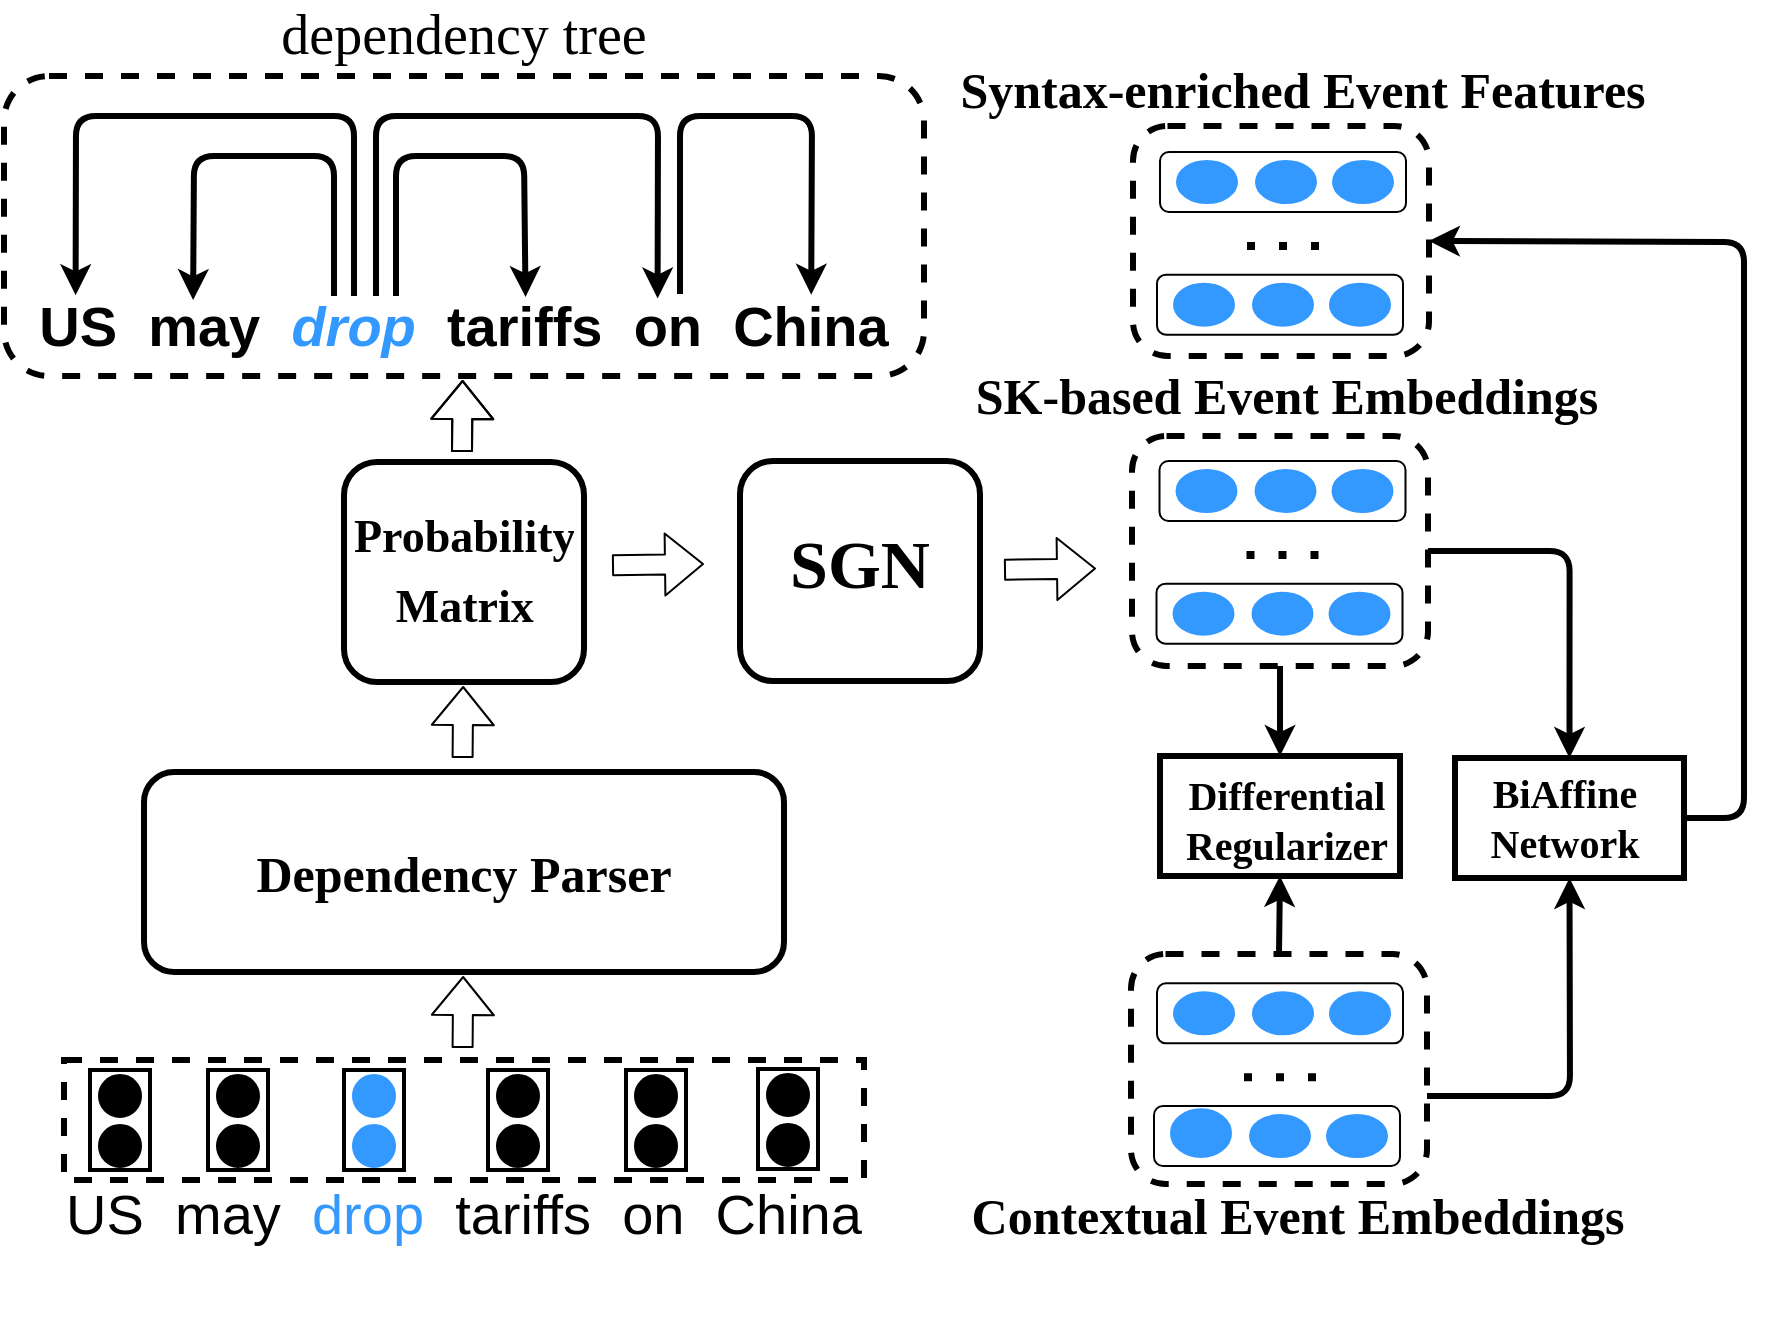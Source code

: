 <mxfile version="20.8.20" type="github">
  <diagram id="NiAK85DJf5zLJbzDnwLv" name="第 1 页">
    <mxGraphModel dx="2577" dy="2084" grid="1" gridSize="10" guides="1" tooltips="1" connect="1" arrows="1" fold="1" page="1" pageScale="1" pageWidth="827" pageHeight="1169" math="0" shadow="0">
      <root>
        <mxCell id="0" />
        <mxCell id="1" parent="0" />
        <mxCell id="IjzishjyidC8sh-iXdDE-1" value="" style="rounded=1;whiteSpace=wrap;html=1;dashed=1;strokeWidth=3;" parent="1" vertex="1">
          <mxGeometry x="-780" y="-1075" width="460" height="150" as="geometry" />
        </mxCell>
        <mxCell id="IjzishjyidC8sh-iXdDE-2" value="&lt;b style=&quot;font-size: 28px;&quot;&gt;US&amp;nbsp; may&amp;nbsp; &lt;i&gt;&lt;font style=&quot;font-size: 28px;&quot; color=&quot;#3399ff&quot;&gt;drop&lt;/font&gt;&lt;/i&gt;&amp;nbsp; tariffs&amp;nbsp; on&amp;nbsp; China&lt;/b&gt;" style="text;html=1;strokeColor=none;fillColor=none;align=center;verticalAlign=middle;whiteSpace=wrap;rounded=0;fontSize=29;" parent="1" vertex="1">
          <mxGeometry x="-770" y="-965" width="440" height="30" as="geometry" />
        </mxCell>
        <mxCell id="IjzishjyidC8sh-iXdDE-6" value="" style="endArrow=classic;html=1;rounded=1;fontSize=29;entryX=0.07;entryY=-0.013;entryDx=0;entryDy=0;entryPerimeter=0;strokeWidth=3;" parent="1" edge="1">
          <mxGeometry width="50" height="50" relative="1" as="geometry">
            <mxPoint x="-605" y="-965" as="sourcePoint" />
            <mxPoint x="-744.2" y="-965.39" as="targetPoint" />
            <Array as="points">
              <mxPoint x="-605" y="-1055" />
              <mxPoint x="-744" y="-1055" />
            </Array>
          </mxGeometry>
        </mxCell>
        <mxCell id="IjzishjyidC8sh-iXdDE-7" value="" style="endArrow=classic;html=1;rounded=1;fontSize=29;entryX=0.199;entryY=0.067;entryDx=0;entryDy=0;entryPerimeter=0;strokeWidth=3;" parent="1" edge="1">
          <mxGeometry width="50" height="50" relative="1" as="geometry">
            <mxPoint x="-615" y="-965" as="sourcePoint" />
            <mxPoint x="-685.44" y="-962.99" as="targetPoint" />
            <Array as="points">
              <mxPoint x="-615" y="-1035" />
              <mxPoint x="-685" y="-1035" />
            </Array>
          </mxGeometry>
        </mxCell>
        <mxCell id="IjzishjyidC8sh-iXdDE-8" value="" style="endArrow=classic;html=1;rounded=1;fontSize=29;entryX=0.72;entryY=0.04;entryDx=0;entryDy=0;entryPerimeter=0;strokeWidth=3;" parent="1" target="IjzishjyidC8sh-iXdDE-2" edge="1">
          <mxGeometry width="50" height="50" relative="1" as="geometry">
            <mxPoint x="-594" y="-965" as="sourcePoint" />
            <mxPoint x="-460" y="-965" as="targetPoint" />
            <Array as="points">
              <mxPoint x="-594" y="-1055" />
              <mxPoint x="-453" y="-1055" />
            </Array>
          </mxGeometry>
        </mxCell>
        <mxCell id="IjzishjyidC8sh-iXdDE-9" value="" style="endArrow=classic;html=1;rounded=1;fontSize=29;entryX=0.579;entryY=0.016;entryDx=0;entryDy=0;entryPerimeter=0;strokeWidth=3;" parent="1" edge="1">
          <mxGeometry width="50" height="50" relative="1" as="geometry">
            <mxPoint x="-584" y="-965" as="sourcePoint" />
            <mxPoint x="-519.24" y="-964.52" as="targetPoint" />
            <Array as="points">
              <mxPoint x="-584" y="-1035" />
              <mxPoint x="-520" y="-1035" />
            </Array>
          </mxGeometry>
        </mxCell>
        <mxCell id="IjzishjyidC8sh-iXdDE-10" value="" style="endArrow=classic;html=1;rounded=1;fontSize=29;entryX=0.89;entryY=-0.022;entryDx=0;entryDy=0;entryPerimeter=0;strokeWidth=3;" parent="1" edge="1">
          <mxGeometry width="50" height="50" relative="1" as="geometry">
            <mxPoint x="-442" y="-966" as="sourcePoint" />
            <mxPoint x="-376.4" y="-965.66" as="targetPoint" />
            <Array as="points">
              <mxPoint x="-442" y="-1055" />
              <mxPoint x="-376" y="-1055" />
            </Array>
          </mxGeometry>
        </mxCell>
        <mxCell id="IjzishjyidC8sh-iXdDE-11" value="" style="shape=flexArrow;endArrow=classic;html=1;rounded=1;fontSize=29;fontColor=#3399FF;exitX=1;exitY=0.5;exitDx=0;exitDy=0;" parent="1" edge="1">
          <mxGeometry width="50" height="50" relative="1" as="geometry">
            <mxPoint x="-476" y="-830.42" as="sourcePoint" />
            <mxPoint x="-430" y="-831" as="targetPoint" />
          </mxGeometry>
        </mxCell>
        <mxCell id="IjzishjyidC8sh-iXdDE-13" value="" style="rounded=1;whiteSpace=wrap;html=1;fontSize=29;fontColor=#3399FF;strokeWidth=3;dashed=1;" parent="1" vertex="1">
          <mxGeometry x="-216" y="-895" width="148" height="115" as="geometry" />
        </mxCell>
        <mxCell id="IjzishjyidC8sh-iXdDE-16" value="" style="rounded=1;whiteSpace=wrap;html=1;fontSize=28;fontColor=#000000;strokeWidth=3;" parent="1" vertex="1">
          <mxGeometry x="-710" y="-727" width="320" height="100" as="geometry" />
        </mxCell>
        <mxCell id="IjzishjyidC8sh-iXdDE-22" value="&lt;font face=&quot;Times New Roman&quot; size=&quot;1&quot; style=&quot;&quot; color=&quot;#000000&quot;&gt;&lt;b style=&quot;font-size: 25px;&quot;&gt;Dependency Parser&lt;/b&gt;&lt;/font&gt;" style="text;strokeColor=none;fillColor=none;align=center;verticalAlign=middle;spacingLeft=4;spacingRight=4;overflow=hidden;points=[[0,0.5],[1,0.5]];portConstraint=eastwest;rotatable=0;whiteSpace=wrap;html=1;fontSize=29;fontColor=#3399FF;" parent="1" vertex="1">
          <mxGeometry x="-660" y="-727" width="220" height="100" as="geometry" />
        </mxCell>
        <mxCell id="IjzishjyidC8sh-iXdDE-25" value="" style="endArrow=classic;html=1;rounded=1;fontSize=28;fontColor=#000000;strokeWidth=3;exitX=0.5;exitY=1;exitDx=0;exitDy=0;entryX=0.5;entryY=0;entryDx=0;entryDy=0;" parent="1" source="IjzishjyidC8sh-iXdDE-13" target="WX6rTb_KlcT80gJSK_jm-60" edge="1">
          <mxGeometry width="50" height="50" relative="1" as="geometry">
            <mxPoint x="49" y="-710" as="sourcePoint" />
            <mxPoint x="109" y="-710" as="targetPoint" />
          </mxGeometry>
        </mxCell>
        <mxCell id="WX6rTb_KlcT80gJSK_jm-2" value="&lt;span style=&quot;font-size: 28px;&quot;&gt;US&amp;nbsp; may&amp;nbsp; &lt;font style=&quot;font-size: 28px;&quot; color=&quot;#3399ff&quot;&gt;drop&lt;/font&gt;&amp;nbsp; tariffs&amp;nbsp; on&amp;nbsp; China&lt;/span&gt;" style="text;html=1;strokeColor=none;fillColor=none;align=center;verticalAlign=middle;whiteSpace=wrap;rounded=0;fontSize=29;" parent="1" vertex="1">
          <mxGeometry x="-770" y="-521" width="440" height="30" as="geometry" />
        </mxCell>
        <mxCell id="WX6rTb_KlcT80gJSK_jm-3" value="" style="rounded=0;whiteSpace=wrap;html=1;dashed=1;strokeWidth=3;" parent="1" vertex="1">
          <mxGeometry x="-750" y="-583" width="400" height="60" as="geometry" />
        </mxCell>
        <mxCell id="WX6rTb_KlcT80gJSK_jm-4" value="" style="rounded=0;whiteSpace=wrap;html=1;strokeWidth=2;rotation=90;" parent="1" vertex="1">
          <mxGeometry x="-747" y="-568" width="50" height="30" as="geometry" />
        </mxCell>
        <mxCell id="WX6rTb_KlcT80gJSK_jm-14" value="" style="ellipse;whiteSpace=wrap;html=1;aspect=fixed;strokeWidth=2;fillColor=#000000;" parent="1" vertex="1">
          <mxGeometry x="-732" y="-575" width="20" height="20" as="geometry" />
        </mxCell>
        <mxCell id="WX6rTb_KlcT80gJSK_jm-23" value="" style="ellipse;whiteSpace=wrap;html=1;aspect=fixed;strokeWidth=2;fillColor=#000000;" parent="1" vertex="1">
          <mxGeometry x="-732" y="-550" width="20" height="20" as="geometry" />
        </mxCell>
        <mxCell id="WX6rTb_KlcT80gJSK_jm-25" value="" style="rounded=0;whiteSpace=wrap;html=1;strokeWidth=2;rotation=90;" parent="1" vertex="1">
          <mxGeometry x="-688" y="-568" width="50" height="30" as="geometry" />
        </mxCell>
        <mxCell id="WX6rTb_KlcT80gJSK_jm-26" value="" style="ellipse;whiteSpace=wrap;html=1;aspect=fixed;strokeWidth=2;fillColor=#000000;" parent="1" vertex="1">
          <mxGeometry x="-673" y="-575" width="20" height="20" as="geometry" />
        </mxCell>
        <mxCell id="WX6rTb_KlcT80gJSK_jm-27" value="" style="ellipse;whiteSpace=wrap;html=1;aspect=fixed;strokeWidth=2;fillColor=#000000;" parent="1" vertex="1">
          <mxGeometry x="-673" y="-550" width="20" height="20" as="geometry" />
        </mxCell>
        <mxCell id="WX6rTb_KlcT80gJSK_jm-31" value="" style="rounded=0;whiteSpace=wrap;html=1;strokeWidth=2;rotation=90;" parent="1" vertex="1">
          <mxGeometry x="-548" y="-568" width="50" height="30" as="geometry" />
        </mxCell>
        <mxCell id="WX6rTb_KlcT80gJSK_jm-32" value="" style="ellipse;whiteSpace=wrap;html=1;aspect=fixed;strokeWidth=2;fillColor=#000000;" parent="1" vertex="1">
          <mxGeometry x="-533" y="-575" width="20" height="20" as="geometry" />
        </mxCell>
        <mxCell id="WX6rTb_KlcT80gJSK_jm-33" value="" style="ellipse;whiteSpace=wrap;html=1;aspect=fixed;strokeWidth=2;fillColor=#000000;" parent="1" vertex="1">
          <mxGeometry x="-533" y="-550" width="20" height="20" as="geometry" />
        </mxCell>
        <mxCell id="WX6rTb_KlcT80gJSK_jm-37" value="" style="rounded=0;whiteSpace=wrap;html=1;strokeWidth=2;rotation=90;" parent="1" vertex="1">
          <mxGeometry x="-413" y="-568.5" width="50" height="30" as="geometry" />
        </mxCell>
        <mxCell id="WX6rTb_KlcT80gJSK_jm-38" value="" style="ellipse;whiteSpace=wrap;html=1;aspect=fixed;strokeWidth=2;fillColor=#000000;" parent="1" vertex="1">
          <mxGeometry x="-398" y="-575.5" width="20" height="20" as="geometry" />
        </mxCell>
        <mxCell id="WX6rTb_KlcT80gJSK_jm-39" value="" style="ellipse;whiteSpace=wrap;html=1;aspect=fixed;strokeWidth=2;fillColor=#000000;" parent="1" vertex="1">
          <mxGeometry x="-398" y="-550.5" width="20" height="20" as="geometry" />
        </mxCell>
        <mxCell id="WX6rTb_KlcT80gJSK_jm-40" value="" style="rounded=0;whiteSpace=wrap;html=1;strokeWidth=2;rotation=90;" parent="1" vertex="1">
          <mxGeometry x="-479" y="-568" width="50" height="30" as="geometry" />
        </mxCell>
        <mxCell id="WX6rTb_KlcT80gJSK_jm-41" value="" style="ellipse;whiteSpace=wrap;html=1;aspect=fixed;strokeWidth=2;fillColor=#000000;" parent="1" vertex="1">
          <mxGeometry x="-464" y="-575" width="20" height="20" as="geometry" />
        </mxCell>
        <mxCell id="WX6rTb_KlcT80gJSK_jm-42" value="" style="ellipse;whiteSpace=wrap;html=1;aspect=fixed;strokeWidth=2;fillColor=#000000;" parent="1" vertex="1">
          <mxGeometry x="-464" y="-550" width="20" height="20" as="geometry" />
        </mxCell>
        <mxCell id="WX6rTb_KlcT80gJSK_jm-43" value="" style="rounded=0;whiteSpace=wrap;html=1;strokeWidth=2;rotation=90;" parent="1" vertex="1">
          <mxGeometry x="-620" y="-568" width="50" height="30" as="geometry" />
        </mxCell>
        <mxCell id="WX6rTb_KlcT80gJSK_jm-44" value="" style="ellipse;whiteSpace=wrap;html=1;aspect=fixed;strokeWidth=2;fillColor=#3399FF;strokeColor=#3399FF;" parent="1" vertex="1">
          <mxGeometry x="-605" y="-575" width="20" height="20" as="geometry" />
        </mxCell>
        <mxCell id="WX6rTb_KlcT80gJSK_jm-45" value="" style="ellipse;whiteSpace=wrap;html=1;aspect=fixed;strokeWidth=2;fillColor=#3399FF;strokeColor=#3399FF;" parent="1" vertex="1">
          <mxGeometry x="-605" y="-550" width="20" height="20" as="geometry" />
        </mxCell>
        <mxCell id="WX6rTb_KlcT80gJSK_jm-46" value="" style="rounded=1;whiteSpace=wrap;html=1;fontSize=29;fontColor=#3399FF;strokeWidth=3;" parent="1" vertex="1">
          <mxGeometry x="-610" y="-882" width="120" height="110" as="geometry" />
        </mxCell>
        <mxCell id="WX6rTb_KlcT80gJSK_jm-47" value="&lt;font face=&quot;Times New Roman&quot; size=&quot;1&quot; style=&quot;&quot; color=&quot;#000000&quot;&gt;&lt;b style=&quot;font-size: 23px;&quot;&gt;Probability Matrix&lt;/b&gt;&lt;/font&gt;" style="text;strokeColor=none;fillColor=none;align=center;verticalAlign=middle;spacingLeft=4;spacingRight=4;overflow=hidden;points=[[0,0.5],[1,0.5]];portConstraint=eastwest;rotatable=0;whiteSpace=wrap;html=1;fontSize=29;fontColor=#3399FF;strokeWidth=4;" parent="1" vertex="1">
          <mxGeometry x="-610" y="-876" width="120" height="92" as="geometry" />
        </mxCell>
        <mxCell id="WX6rTb_KlcT80gJSK_jm-48" value="" style="shape=flexArrow;endArrow=classic;html=1;rounded=1;fontSize=29;fontColor=#3399FF;" parent="1" edge="1">
          <mxGeometry width="50" height="50" relative="1" as="geometry">
            <mxPoint x="-551" y="-887" as="sourcePoint" />
            <mxPoint x="-550.71" y="-923" as="targetPoint" />
          </mxGeometry>
        </mxCell>
        <mxCell id="WX6rTb_KlcT80gJSK_jm-49" value="" style="shape=flexArrow;endArrow=classic;html=1;rounded=1;fontSize=29;fontColor=#3399FF;" parent="1" edge="1">
          <mxGeometry width="50" height="50" relative="1" as="geometry">
            <mxPoint x="-550.71" y="-734" as="sourcePoint" />
            <mxPoint x="-550.42" y="-770" as="targetPoint" />
          </mxGeometry>
        </mxCell>
        <mxCell id="WX6rTb_KlcT80gJSK_jm-50" value="" style="shape=flexArrow;endArrow=classic;html=1;rounded=1;fontSize=29;fontColor=#3399FF;" parent="1" edge="1">
          <mxGeometry width="50" height="50" relative="1" as="geometry">
            <mxPoint x="-551" y="-887" as="sourcePoint" />
            <mxPoint x="-550.71" y="-923" as="targetPoint" />
          </mxGeometry>
        </mxCell>
        <mxCell id="WX6rTb_KlcT80gJSK_jm-51" value="" style="shape=flexArrow;endArrow=classic;html=1;rounded=1;fontSize=29;fontColor=#3399FF;" parent="1" edge="1">
          <mxGeometry width="50" height="50" relative="1" as="geometry">
            <mxPoint x="-550.71" y="-589" as="sourcePoint" />
            <mxPoint x="-550.42" y="-625" as="targetPoint" />
          </mxGeometry>
        </mxCell>
        <mxCell id="WX6rTb_KlcT80gJSK_jm-69" style="edgeStyle=orthogonalEdgeStyle;orthogonalLoop=1;jettySize=auto;html=1;fontFamily=Times New Roman;fontSize=21;exitX=1;exitY=0.5;exitDx=0;exitDy=0;rounded=1;strokeWidth=3;entryX=0.5;entryY=0;entryDx=0;entryDy=0;" parent="1" target="WX6rTb_KlcT80gJSK_jm-64" edge="1" source="IjzishjyidC8sh-iXdDE-13">
          <mxGeometry relative="1" as="geometry">
            <mxPoint x="-68" y="-825" as="sourcePoint" />
            <mxPoint x="5" y="-730" as="targetPoint" />
          </mxGeometry>
        </mxCell>
        <mxCell id="WX6rTb_KlcT80gJSK_jm-57" value="" style="rounded=1;whiteSpace=wrap;html=1;fontSize=29;fontColor=#3399FF;strokeWidth=3;" parent="1" vertex="1">
          <mxGeometry x="-412" y="-882.5" width="120" height="110" as="geometry" />
        </mxCell>
        <mxCell id="WX6rTb_KlcT80gJSK_jm-58" value="&lt;font face=&quot;Times New Roman&quot; size=&quot;1&quot; style=&quot;&quot; color=&quot;#000000&quot;&gt;&lt;b style=&quot;font-size: 34px;&quot;&gt;SGN&lt;/b&gt;&lt;/font&gt;" style="text;strokeColor=none;fillColor=none;align=center;verticalAlign=middle;spacingLeft=4;spacingRight=4;overflow=hidden;points=[[0,0.5],[1,0.5]];portConstraint=eastwest;rotatable=0;whiteSpace=wrap;html=1;fontSize=29;fontColor=#3399FF;strokeWidth=4;" parent="1" vertex="1">
          <mxGeometry x="-412" y="-876.5" width="120" height="92" as="geometry" />
        </mxCell>
        <mxCell id="WX6rTb_KlcT80gJSK_jm-59" value="" style="shape=flexArrow;endArrow=classic;html=1;rounded=1;fontSize=29;fontColor=#3399FF;exitX=1;exitY=0.5;exitDx=0;exitDy=0;" parent="1" edge="1">
          <mxGeometry width="50" height="50" relative="1" as="geometry">
            <mxPoint x="-280" y="-828.13" as="sourcePoint" />
            <mxPoint x="-234" y="-828.71" as="targetPoint" />
          </mxGeometry>
        </mxCell>
        <mxCell id="WX6rTb_KlcT80gJSK_jm-60" value="" style="rounded=0;whiteSpace=wrap;html=1;strokeColor=#000000;strokeWidth=3;fontFamily=Times New Roman;fontSize=34;fillColor=none;gradientColor=default;" parent="1" vertex="1">
          <mxGeometry x="-202" y="-735" width="120" height="60" as="geometry" />
        </mxCell>
        <mxCell id="WX6rTb_KlcT80gJSK_jm-61" value="" style="endArrow=classic;html=1;rounded=1;fontSize=28;fontColor=#000000;strokeWidth=3;entryX=0.5;entryY=1;entryDx=0;entryDy=0;exitX=0.5;exitY=0;exitDx=0;exitDy=0;" parent="1" source="jfLm9SjBavyKU2WEduuq-16" target="WX6rTb_KlcT80gJSK_jm-60" edge="1">
          <mxGeometry width="50" height="50" relative="1" as="geometry">
            <mxPoint x="-143" y="-630" as="sourcePoint" />
            <mxPoint x="-140" y="-670" as="targetPoint" />
          </mxGeometry>
        </mxCell>
        <mxCell id="WX6rTb_KlcT80gJSK_jm-62" value="&lt;p style=&quot;line-height: 60%;&quot;&gt;&lt;font style=&quot;font-size: 20px;&quot;&gt;&lt;b&gt;Differential&lt;br&gt;&lt;/b&gt;&lt;/font&gt;&lt;font style=&quot;font-size: 20px;&quot;&gt;&lt;b&gt;Regularizer&lt;/b&gt;&lt;/font&gt;&lt;/p&gt;" style="text;html=1;strokeColor=none;fillColor=none;align=center;verticalAlign=middle;whiteSpace=wrap;rounded=0;fontSize=34;fontFamily=Times New Roman;" parent="1" vertex="1">
          <mxGeometry x="-227.5" y="-745" width="177" height="80" as="geometry" />
        </mxCell>
        <mxCell id="WX6rTb_KlcT80gJSK_jm-64" value="" style="rounded=0;whiteSpace=wrap;html=1;strokeColor=#000000;strokeWidth=3;fontFamily=Times New Roman;fontSize=34;fillColor=none;gradientColor=default;" parent="1" vertex="1">
          <mxGeometry x="-54.5" y="-734" width="114.5" height="60" as="geometry" />
        </mxCell>
        <mxCell id="WX6rTb_KlcT80gJSK_jm-72" value="&lt;div&gt;dependency&amp;nbsp;&lt;span style=&quot;background-color: initial;&quot;&gt;tree&lt;/span&gt;&lt;/div&gt;" style="text;html=1;strokeColor=none;fillColor=none;align=center;verticalAlign=middle;whiteSpace=wrap;rounded=0;fontSize=28;fontFamily=Times New Roman;" parent="1" vertex="1">
          <mxGeometry x="-650" y="-1111" width="200" height="30" as="geometry" />
        </mxCell>
        <mxCell id="WX6rTb_KlcT80gJSK_jm-78" value="" style="endArrow=classic;html=1;rounded=1;strokeWidth=3;fontFamily=Times New Roman;fontSize=28;entryX=1;entryY=0.5;entryDx=0;entryDy=0;" parent="1" target="jfLm9SjBavyKU2WEduuq-26" edge="1">
          <mxGeometry width="50" height="50" relative="1" as="geometry">
            <mxPoint x="60" y="-704" as="sourcePoint" />
            <mxPoint x="-47.75" y="-1000" as="targetPoint" />
            <Array as="points">
              <mxPoint x="90" y="-704" />
              <mxPoint x="90" y="-992" />
            </Array>
          </mxGeometry>
        </mxCell>
        <mxCell id="WX6rTb_KlcT80gJSK_jm-80" value="&lt;font style=&quot;font-size: 25px;&quot;&gt;&lt;b&gt;Syntax-enriched Event Features&lt;/b&gt;&lt;/font&gt;" style="text;html=1;strokeColor=none;fillColor=none;align=center;verticalAlign=middle;whiteSpace=wrap;rounded=0;fontSize=28;fontFamily=Times New Roman;" parent="1" vertex="1">
          <mxGeometry x="-320" y="-1099" width="379" height="60" as="geometry" />
        </mxCell>
        <mxCell id="WX6rTb_KlcT80gJSK_jm-81" value="&lt;b style=&quot;font-size: 25px;&quot;&gt;Contextual Event Embeddings&lt;/b&gt;" style="text;html=1;strokeColor=none;fillColor=none;align=center;verticalAlign=middle;whiteSpace=wrap;rounded=0;fontSize=23;fontFamily=Times New Roman;" parent="1" vertex="1">
          <mxGeometry x="-300" y="-555" width="334" height="100" as="geometry" />
        </mxCell>
        <mxCell id="WX6rTb_KlcT80gJSK_jm-82" value="&lt;b style=&quot;font-size: 25px;&quot;&gt;SK-based Event Embeddings&lt;/b&gt;" style="text;html=1;strokeColor=none;fillColor=none;align=center;verticalAlign=middle;whiteSpace=wrap;rounded=0;fontSize=23;fontFamily=Times New Roman;" parent="1" vertex="1">
          <mxGeometry x="-300" y="-965" width="323" height="100" as="geometry" />
        </mxCell>
        <mxCell id="WX6rTb_KlcT80gJSK_jm-83" value="" style="endArrow=classic;html=1;rounded=1;strokeWidth=3;fontFamily=Times New Roman;fontSize=25;exitX=1;exitY=0.5;exitDx=0;exitDy=0;entryX=0.5;entryY=1;entryDx=0;entryDy=0;" parent="1" target="WX6rTb_KlcT80gJSK_jm-64" edge="1">
          <mxGeometry width="50" height="50" relative="1" as="geometry">
            <mxPoint x="-70.0" y="-565" as="sourcePoint" />
            <mxPoint x="10" y="-660" as="targetPoint" />
            <Array as="points">
              <mxPoint x="3" y="-565" />
            </Array>
          </mxGeometry>
        </mxCell>
        <mxCell id="jfLm9SjBavyKU2WEduuq-4" value="" style="rounded=1;whiteSpace=wrap;html=1;" vertex="1" parent="1">
          <mxGeometry x="-202.25" y="-882.5" width="123" height="30" as="geometry" />
        </mxCell>
        <mxCell id="jfLm9SjBavyKU2WEduuq-5" value="" style="endArrow=none;dashed=1;html=1;dashPattern=1 3;strokeWidth=4;rounded=0;" edge="1" parent="1">
          <mxGeometry width="50" height="50" relative="1" as="geometry">
            <mxPoint x="-122.75" y="-835.5" as="sourcePoint" />
            <mxPoint x="-162.75" y="-835.5" as="targetPoint" />
          </mxGeometry>
        </mxCell>
        <mxCell id="jfLm9SjBavyKU2WEduuq-6" value="" style="ellipse;whiteSpace=wrap;html=1;strokeColor=#3399FF;fillColor=#3399FF;" vertex="1" parent="1">
          <mxGeometry x="-193.75" y="-878" width="30" height="21" as="geometry" />
        </mxCell>
        <mxCell id="jfLm9SjBavyKU2WEduuq-8" value="" style="ellipse;whiteSpace=wrap;html=1;fillColor=#3399FF;strokeColor=#3399FF;" vertex="1" parent="1">
          <mxGeometry x="-154.25" y="-878" width="30" height="21" as="geometry" />
        </mxCell>
        <mxCell id="jfLm9SjBavyKU2WEduuq-9" value="" style="ellipse;whiteSpace=wrap;html=1;fillColor=#3399FF;strokeColor=#3399FF;" vertex="1" parent="1">
          <mxGeometry x="-115.75" y="-878" width="30" height="21" as="geometry" />
        </mxCell>
        <mxCell id="jfLm9SjBavyKU2WEduuq-11" value="" style="rounded=1;whiteSpace=wrap;html=1;" vertex="1" parent="1">
          <mxGeometry x="-203.75" y="-821.18" width="123" height="30" as="geometry" />
        </mxCell>
        <mxCell id="jfLm9SjBavyKU2WEduuq-13" value="" style="ellipse;whiteSpace=wrap;html=1;fillColor=#3399FF;strokeColor=#3399FF;" vertex="1" parent="1">
          <mxGeometry x="-195.25" y="-816.68" width="30" height="21" as="geometry" />
        </mxCell>
        <mxCell id="jfLm9SjBavyKU2WEduuq-14" value="" style="ellipse;whiteSpace=wrap;html=1;fillColor=#3399FF;strokeColor=#3399FF;" vertex="1" parent="1">
          <mxGeometry x="-155.75" y="-816.68" width="30" height="21" as="geometry" />
        </mxCell>
        <mxCell id="jfLm9SjBavyKU2WEduuq-15" value="" style="ellipse;whiteSpace=wrap;html=1;strokeColor=#3399FF;fillColor=#3399FF;" vertex="1" parent="1">
          <mxGeometry x="-117.25" y="-816.68" width="30" height="21" as="geometry" />
        </mxCell>
        <mxCell id="jfLm9SjBavyKU2WEduuq-16" value="" style="rounded=1;whiteSpace=wrap;html=1;fontSize=29;fontColor=#3399FF;strokeWidth=3;dashed=1;" vertex="1" parent="1">
          <mxGeometry x="-216.5" y="-636" width="148" height="115" as="geometry" />
        </mxCell>
        <mxCell id="jfLm9SjBavyKU2WEduuq-17" value="" style="rounded=1;whiteSpace=wrap;html=1;" vertex="1" parent="1">
          <mxGeometry x="-203.5" y="-621.32" width="123" height="30" as="geometry" />
        </mxCell>
        <mxCell id="jfLm9SjBavyKU2WEduuq-18" value="" style="endArrow=none;dashed=1;html=1;dashPattern=1 3;strokeWidth=4;rounded=0;" edge="1" parent="1">
          <mxGeometry width="50" height="50" relative="1" as="geometry">
            <mxPoint x="-124" y="-574.32" as="sourcePoint" />
            <mxPoint x="-164" y="-574.32" as="targetPoint" />
          </mxGeometry>
        </mxCell>
        <mxCell id="jfLm9SjBavyKU2WEduuq-19" value="" style="ellipse;whiteSpace=wrap;html=1;strokeColor=#3399FF;fillColor=#3399FF;" vertex="1" parent="1">
          <mxGeometry x="-195" y="-616.82" width="30" height="21" as="geometry" />
        </mxCell>
        <mxCell id="jfLm9SjBavyKU2WEduuq-20" value="" style="ellipse;whiteSpace=wrap;html=1;fillColor=#3399FF;strokeColor=#3399FF;" vertex="1" parent="1">
          <mxGeometry x="-155.5" y="-616.82" width="30" height="21" as="geometry" />
        </mxCell>
        <mxCell id="jfLm9SjBavyKU2WEduuq-21" value="" style="ellipse;whiteSpace=wrap;html=1;fillColor=#3399FF;strokeColor=#3399FF;" vertex="1" parent="1">
          <mxGeometry x="-117" y="-616.82" width="30" height="21" as="geometry" />
        </mxCell>
        <mxCell id="jfLm9SjBavyKU2WEduuq-22" value="" style="rounded=1;whiteSpace=wrap;html=1;" vertex="1" parent="1">
          <mxGeometry x="-205" y="-560" width="123" height="30" as="geometry" />
        </mxCell>
        <mxCell id="jfLm9SjBavyKU2WEduuq-23" value="" style="ellipse;whiteSpace=wrap;html=1;fillColor=#3399FF;strokeColor=#3399FF;" vertex="1" parent="1">
          <mxGeometry x="-196.5" y="-558.32" width="30" height="23.82" as="geometry" />
        </mxCell>
        <mxCell id="jfLm9SjBavyKU2WEduuq-24" value="" style="ellipse;whiteSpace=wrap;html=1;fillColor=#3399FF;strokeColor=#3399FF;" vertex="1" parent="1">
          <mxGeometry x="-157" y="-555.5" width="30" height="21" as="geometry" />
        </mxCell>
        <mxCell id="jfLm9SjBavyKU2WEduuq-25" value="" style="ellipse;whiteSpace=wrap;html=1;strokeColor=#3399FF;fillColor=#3399FF;" vertex="1" parent="1">
          <mxGeometry x="-118.5" y="-555.5" width="30" height="21" as="geometry" />
        </mxCell>
        <mxCell id="jfLm9SjBavyKU2WEduuq-26" value="" style="rounded=1;whiteSpace=wrap;html=1;fontSize=29;fontColor=#3399FF;strokeWidth=3;dashed=1;" vertex="1" parent="1">
          <mxGeometry x="-215.5" y="-1050" width="148" height="115" as="geometry" />
        </mxCell>
        <mxCell id="jfLm9SjBavyKU2WEduuq-27" value="" style="rounded=1;whiteSpace=wrap;html=1;" vertex="1" parent="1">
          <mxGeometry x="-202" y="-1037" width="123" height="30" as="geometry" />
        </mxCell>
        <mxCell id="jfLm9SjBavyKU2WEduuq-28" value="" style="endArrow=none;dashed=1;html=1;dashPattern=1 3;strokeWidth=4;rounded=0;" edge="1" parent="1">
          <mxGeometry width="50" height="50" relative="1" as="geometry">
            <mxPoint x="-122.5" y="-990" as="sourcePoint" />
            <mxPoint x="-162.5" y="-990" as="targetPoint" />
          </mxGeometry>
        </mxCell>
        <mxCell id="jfLm9SjBavyKU2WEduuq-29" value="" style="ellipse;whiteSpace=wrap;html=1;strokeColor=#3399FF;fillColor=#3399FF;" vertex="1" parent="1">
          <mxGeometry x="-193.5" y="-1032.5" width="30" height="21" as="geometry" />
        </mxCell>
        <mxCell id="jfLm9SjBavyKU2WEduuq-30" value="" style="ellipse;whiteSpace=wrap;html=1;fillColor=#3399FF;strokeColor=#3399FF;" vertex="1" parent="1">
          <mxGeometry x="-154" y="-1032.5" width="30" height="21" as="geometry" />
        </mxCell>
        <mxCell id="jfLm9SjBavyKU2WEduuq-31" value="" style="ellipse;whiteSpace=wrap;html=1;fillColor=#3399FF;strokeColor=#3399FF;" vertex="1" parent="1">
          <mxGeometry x="-115.5" y="-1032.5" width="30" height="21" as="geometry" />
        </mxCell>
        <mxCell id="jfLm9SjBavyKU2WEduuq-32" value="" style="rounded=1;whiteSpace=wrap;html=1;" vertex="1" parent="1">
          <mxGeometry x="-203.5" y="-975.68" width="123" height="30" as="geometry" />
        </mxCell>
        <mxCell id="jfLm9SjBavyKU2WEduuq-33" value="" style="ellipse;whiteSpace=wrap;html=1;fillColor=#3399FF;strokeColor=#3399FF;" vertex="1" parent="1">
          <mxGeometry x="-195" y="-971.18" width="30" height="21" as="geometry" />
        </mxCell>
        <mxCell id="jfLm9SjBavyKU2WEduuq-34" value="" style="ellipse;whiteSpace=wrap;html=1;fillColor=#3399FF;strokeColor=#3399FF;" vertex="1" parent="1">
          <mxGeometry x="-155.5" y="-971.18" width="30" height="21" as="geometry" />
        </mxCell>
        <mxCell id="jfLm9SjBavyKU2WEduuq-35" value="" style="ellipse;whiteSpace=wrap;html=1;strokeColor=#3399FF;fillColor=#3399FF;" vertex="1" parent="1">
          <mxGeometry x="-117" y="-971.18" width="30" height="21" as="geometry" />
        </mxCell>
        <mxCell id="jfLm9SjBavyKU2WEduuq-37" value="&lt;p style=&quot;line-height: 60%;&quot;&gt;&lt;font style=&quot;font-size: 20px;&quot;&gt;&lt;b&gt;BiAffine&lt;br&gt;&lt;/b&gt;&lt;/font&gt;&lt;font style=&quot;font-size: 20px;&quot;&gt;&lt;b&gt;Network&lt;/b&gt;&lt;/font&gt;&lt;/p&gt;" style="text;html=1;strokeColor=none;fillColor=none;align=center;verticalAlign=middle;whiteSpace=wrap;rounded=0;fontSize=34;fontFamily=Times New Roman;" vertex="1" parent="1">
          <mxGeometry x="-88.5" y="-746" width="177" height="80" as="geometry" />
        </mxCell>
      </root>
    </mxGraphModel>
  </diagram>
</mxfile>
